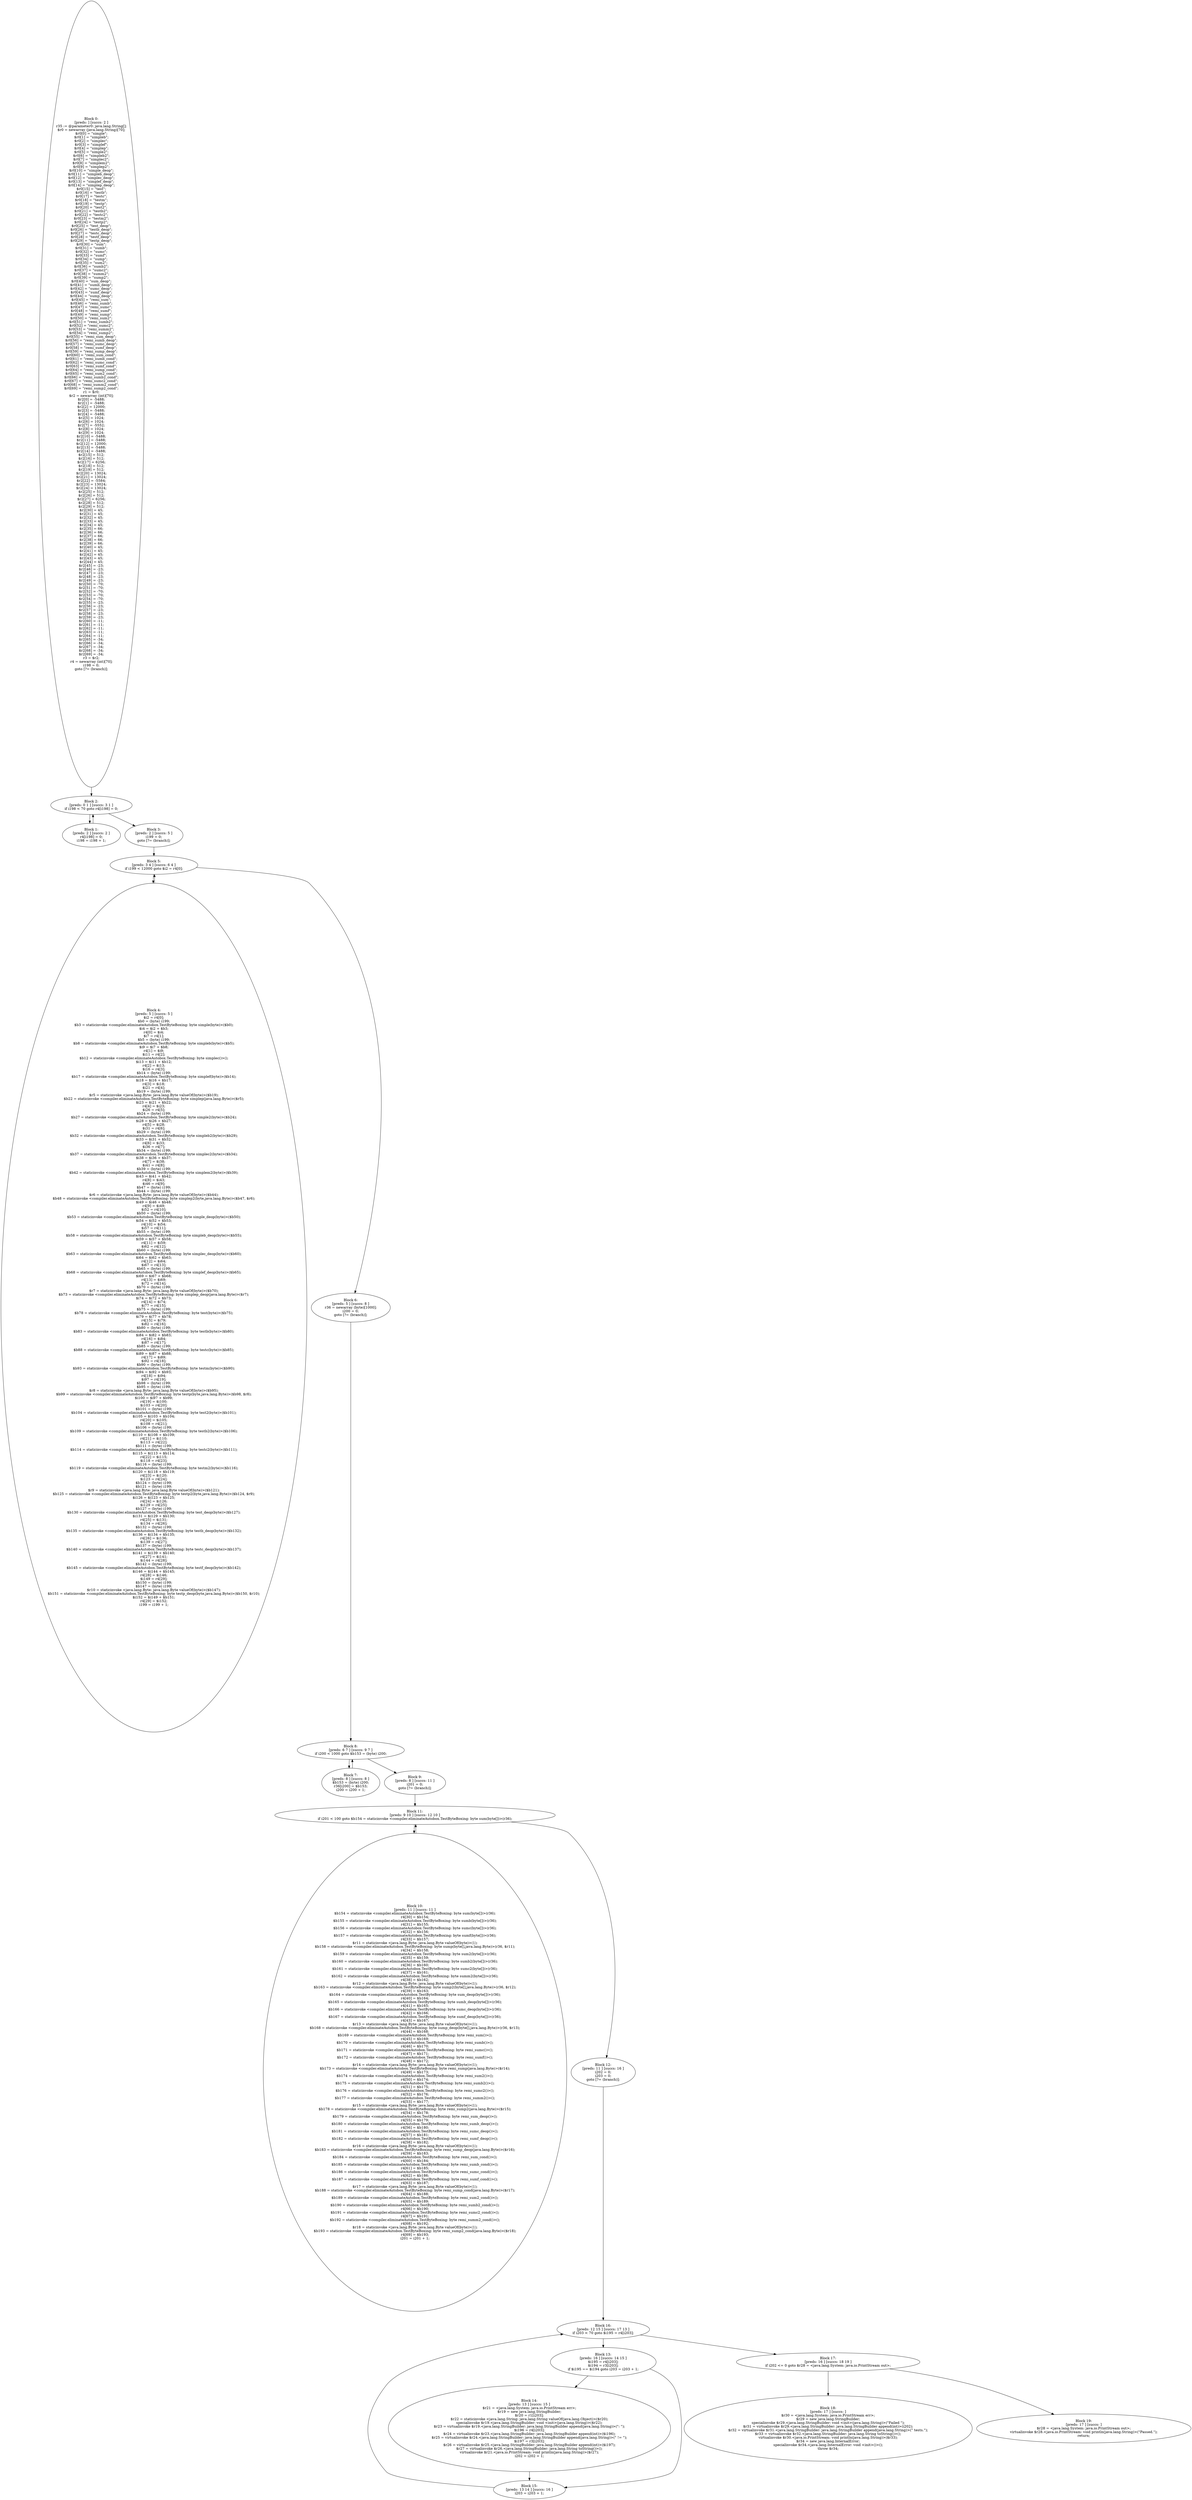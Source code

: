digraph "unitGraph" {
    "Block 0:
[preds: ] [succs: 2 ]
r35 := @parameter0: java.lang.String[];
$r0 = newarray (java.lang.String)[70];
$r0[0] = \"simple\";
$r0[1] = \"simpleb\";
$r0[2] = \"simplec\";
$r0[3] = \"simplef\";
$r0[4] = \"simplep\";
$r0[5] = \"simple2\";
$r0[6] = \"simpleb2\";
$r0[7] = \"simplec2\";
$r0[8] = \"simplem2\";
$r0[9] = \"simplep2\";
$r0[10] = \"simple_deop\";
$r0[11] = \"simpleb_deop\";
$r0[12] = \"simplec_deop\";
$r0[13] = \"simplef_deop\";
$r0[14] = \"simplep_deop\";
$r0[15] = \"test\";
$r0[16] = \"testb\";
$r0[17] = \"testc\";
$r0[18] = \"testm\";
$r0[19] = \"testp\";
$r0[20] = \"test2\";
$r0[21] = \"testb2\";
$r0[22] = \"testc2\";
$r0[23] = \"testm2\";
$r0[24] = \"testp2\";
$r0[25] = \"test_deop\";
$r0[26] = \"testb_deop\";
$r0[27] = \"testc_deop\";
$r0[28] = \"testf_deop\";
$r0[29] = \"testp_deop\";
$r0[30] = \"sum\";
$r0[31] = \"sumb\";
$r0[32] = \"sumc\";
$r0[33] = \"sumf\";
$r0[34] = \"sump\";
$r0[35] = \"sum2\";
$r0[36] = \"sumb2\";
$r0[37] = \"sumc2\";
$r0[38] = \"summ2\";
$r0[39] = \"sump2\";
$r0[40] = \"sum_deop\";
$r0[41] = \"sumb_deop\";
$r0[42] = \"sumc_deop\";
$r0[43] = \"sumf_deop\";
$r0[44] = \"sump_deop\";
$r0[45] = \"remi_sum\";
$r0[46] = \"remi_sumb\";
$r0[47] = \"remi_sumc\";
$r0[48] = \"remi_sumf\";
$r0[49] = \"remi_sump\";
$r0[50] = \"remi_sum2\";
$r0[51] = \"remi_sumb2\";
$r0[52] = \"remi_sumc2\";
$r0[53] = \"remi_summ2\";
$r0[54] = \"remi_sump2\";
$r0[55] = \"remi_sum_deop\";
$r0[56] = \"remi_sumb_deop\";
$r0[57] = \"remi_sumc_deop\";
$r0[58] = \"remi_sumf_deop\";
$r0[59] = \"remi_sump_deop\";
$r0[60] = \"remi_sum_cond\";
$r0[61] = \"remi_sumb_cond\";
$r0[62] = \"remi_sumc_cond\";
$r0[63] = \"remi_sumf_cond\";
$r0[64] = \"remi_sump_cond\";
$r0[65] = \"remi_sum2_cond\";
$r0[66] = \"remi_sumb2_cond\";
$r0[67] = \"remi_sumc2_cond\";
$r0[68] = \"remi_summ2_cond\";
$r0[69] = \"remi_sump2_cond\";
r1 = $r0;
$r2 = newarray (int)[70];
$r2[0] = -5488;
$r2[1] = -5488;
$r2[2] = 12000;
$r2[3] = -5488;
$r2[4] = -5488;
$r2[5] = 1024;
$r2[6] = 1024;
$r2[7] = -5552;
$r2[8] = 1024;
$r2[9] = 1024;
$r2[10] = -5488;
$r2[11] = -5488;
$r2[12] = 12000;
$r2[13] = -5488;
$r2[14] = -5488;
$r2[15] = 512;
$r2[16] = 512;
$r2[17] = 6256;
$r2[18] = 512;
$r2[19] = 512;
$r2[20] = 13024;
$r2[21] = 13024;
$r2[22] = -5584;
$r2[23] = 13024;
$r2[24] = 13024;
$r2[25] = 512;
$r2[26] = 512;
$r2[27] = 6256;
$r2[28] = 512;
$r2[29] = 512;
$r2[30] = 45;
$r2[31] = 45;
$r2[32] = 45;
$r2[33] = 45;
$r2[34] = 45;
$r2[35] = 66;
$r2[36] = 66;
$r2[37] = 66;
$r2[38] = 66;
$r2[39] = 66;
$r2[40] = 45;
$r2[41] = 45;
$r2[42] = 45;
$r2[43] = 45;
$r2[44] = 45;
$r2[45] = -23;
$r2[46] = -23;
$r2[47] = -23;
$r2[48] = -23;
$r2[49] = -23;
$r2[50] = -70;
$r2[51] = -70;
$r2[52] = -70;
$r2[53] = -70;
$r2[54] = -70;
$r2[55] = -23;
$r2[56] = -23;
$r2[57] = -23;
$r2[58] = -23;
$r2[59] = -23;
$r2[60] = -11;
$r2[61] = -11;
$r2[62] = -11;
$r2[63] = -11;
$r2[64] = -11;
$r2[65] = -34;
$r2[66] = -34;
$r2[67] = -34;
$r2[68] = -34;
$r2[69] = -34;
r3 = $r2;
r4 = newarray (int)[70];
i198 = 0;
goto [?= (branch)];
"
    "Block 1:
[preds: 2 ] [succs: 2 ]
r4[i198] = 0;
i198 = i198 + 1;
"
    "Block 2:
[preds: 0 1 ] [succs: 3 1 ]
if i198 < 70 goto r4[i198] = 0;
"
    "Block 3:
[preds: 2 ] [succs: 5 ]
i199 = 0;
goto [?= (branch)];
"
    "Block 4:
[preds: 5 ] [succs: 5 ]
$i2 = r4[0];
$b0 = (byte) i199;
$b3 = staticinvoke <compiler.eliminateAutobox.TestByteBoxing: byte simple(byte)>($b0);
$i4 = $i2 + $b3;
r4[0] = $i4;
$i7 = r4[1];
$b5 = (byte) i199;
$b8 = staticinvoke <compiler.eliminateAutobox.TestByteBoxing: byte simpleb(byte)>($b5);
$i9 = $i7 + $b8;
r4[1] = $i9;
$i11 = r4[2];
$b12 = staticinvoke <compiler.eliminateAutobox.TestByteBoxing: byte simplec()>();
$i13 = $i11 + $b12;
r4[2] = $i13;
$i16 = r4[3];
$b14 = (byte) i199;
$b17 = staticinvoke <compiler.eliminateAutobox.TestByteBoxing: byte simplef(byte)>($b14);
$i18 = $i16 + $b17;
r4[3] = $i18;
$i21 = r4[4];
$b19 = (byte) i199;
$r5 = staticinvoke <java.lang.Byte: java.lang.Byte valueOf(byte)>($b19);
$b22 = staticinvoke <compiler.eliminateAutobox.TestByteBoxing: byte simplep(java.lang.Byte)>($r5);
$i23 = $i21 + $b22;
r4[4] = $i23;
$i26 = r4[5];
$b24 = (byte) i199;
$b27 = staticinvoke <compiler.eliminateAutobox.TestByteBoxing: byte simple2(byte)>($b24);
$i28 = $i26 + $b27;
r4[5] = $i28;
$i31 = r4[6];
$b29 = (byte) i199;
$b32 = staticinvoke <compiler.eliminateAutobox.TestByteBoxing: byte simpleb2(byte)>($b29);
$i33 = $i31 + $b32;
r4[6] = $i33;
$i36 = r4[7];
$b34 = (byte) i199;
$b37 = staticinvoke <compiler.eliminateAutobox.TestByteBoxing: byte simplec2(byte)>($b34);
$i38 = $i36 + $b37;
r4[7] = $i38;
$i41 = r4[8];
$b39 = (byte) i199;
$b42 = staticinvoke <compiler.eliminateAutobox.TestByteBoxing: byte simplem2(byte)>($b39);
$i43 = $i41 + $b42;
r4[8] = $i43;
$i46 = r4[9];
$b47 = (byte) i199;
$b44 = (byte) i199;
$r6 = staticinvoke <java.lang.Byte: java.lang.Byte valueOf(byte)>($b44);
$b48 = staticinvoke <compiler.eliminateAutobox.TestByteBoxing: byte simplep2(byte,java.lang.Byte)>($b47, $r6);
$i49 = $i46 + $b48;
r4[9] = $i49;
$i52 = r4[10];
$b50 = (byte) i199;
$b53 = staticinvoke <compiler.eliminateAutobox.TestByteBoxing: byte simple_deop(byte)>($b50);
$i54 = $i52 + $b53;
r4[10] = $i54;
$i57 = r4[11];
$b55 = (byte) i199;
$b58 = staticinvoke <compiler.eliminateAutobox.TestByteBoxing: byte simpleb_deop(byte)>($b55);
$i59 = $i57 + $b58;
r4[11] = $i59;
$i62 = r4[12];
$b60 = (byte) i199;
$b63 = staticinvoke <compiler.eliminateAutobox.TestByteBoxing: byte simplec_deop(byte)>($b60);
$i64 = $i62 + $b63;
r4[12] = $i64;
$i67 = r4[13];
$b65 = (byte) i199;
$b68 = staticinvoke <compiler.eliminateAutobox.TestByteBoxing: byte simplef_deop(byte)>($b65);
$i69 = $i67 + $b68;
r4[13] = $i69;
$i72 = r4[14];
$b70 = (byte) i199;
$r7 = staticinvoke <java.lang.Byte: java.lang.Byte valueOf(byte)>($b70);
$b73 = staticinvoke <compiler.eliminateAutobox.TestByteBoxing: byte simplep_deop(java.lang.Byte)>($r7);
$i74 = $i72 + $b73;
r4[14] = $i74;
$i77 = r4[15];
$b75 = (byte) i199;
$b78 = staticinvoke <compiler.eliminateAutobox.TestByteBoxing: byte test(byte)>($b75);
$i79 = $i77 + $b78;
r4[15] = $i79;
$i82 = r4[16];
$b80 = (byte) i199;
$b83 = staticinvoke <compiler.eliminateAutobox.TestByteBoxing: byte testb(byte)>($b80);
$i84 = $i82 + $b83;
r4[16] = $i84;
$i87 = r4[17];
$b85 = (byte) i199;
$b88 = staticinvoke <compiler.eliminateAutobox.TestByteBoxing: byte testc(byte)>($b85);
$i89 = $i87 + $b88;
r4[17] = $i89;
$i92 = r4[18];
$b90 = (byte) i199;
$b93 = staticinvoke <compiler.eliminateAutobox.TestByteBoxing: byte testm(byte)>($b90);
$i94 = $i92 + $b93;
r4[18] = $i94;
$i97 = r4[19];
$b98 = (byte) i199;
$b95 = (byte) i199;
$r8 = staticinvoke <java.lang.Byte: java.lang.Byte valueOf(byte)>($b95);
$b99 = staticinvoke <compiler.eliminateAutobox.TestByteBoxing: byte testp(byte,java.lang.Byte)>($b98, $r8);
$i100 = $i97 + $b99;
r4[19] = $i100;
$i103 = r4[20];
$b101 = (byte) i199;
$b104 = staticinvoke <compiler.eliminateAutobox.TestByteBoxing: byte test2(byte)>($b101);
$i105 = $i103 + $b104;
r4[20] = $i105;
$i108 = r4[21];
$b106 = (byte) i199;
$b109 = staticinvoke <compiler.eliminateAutobox.TestByteBoxing: byte testb2(byte)>($b106);
$i110 = $i108 + $b109;
r4[21] = $i110;
$i113 = r4[22];
$b111 = (byte) i199;
$b114 = staticinvoke <compiler.eliminateAutobox.TestByteBoxing: byte testc2(byte)>($b111);
$i115 = $i113 + $b114;
r4[22] = $i115;
$i118 = r4[23];
$b116 = (byte) i199;
$b119 = staticinvoke <compiler.eliminateAutobox.TestByteBoxing: byte testm2(byte)>($b116);
$i120 = $i118 + $b119;
r4[23] = $i120;
$i123 = r4[24];
$b124 = (byte) i199;
$b121 = (byte) i199;
$r9 = staticinvoke <java.lang.Byte: java.lang.Byte valueOf(byte)>($b121);
$b125 = staticinvoke <compiler.eliminateAutobox.TestByteBoxing: byte testp2(byte,java.lang.Byte)>($b124, $r9);
$i126 = $i123 + $b125;
r4[24] = $i126;
$i129 = r4[25];
$b127 = (byte) i199;
$b130 = staticinvoke <compiler.eliminateAutobox.TestByteBoxing: byte test_deop(byte)>($b127);
$i131 = $i129 + $b130;
r4[25] = $i131;
$i134 = r4[26];
$b132 = (byte) i199;
$b135 = staticinvoke <compiler.eliminateAutobox.TestByteBoxing: byte testb_deop(byte)>($b132);
$i136 = $i134 + $b135;
r4[26] = $i136;
$i139 = r4[27];
$b137 = (byte) i199;
$b140 = staticinvoke <compiler.eliminateAutobox.TestByteBoxing: byte testc_deop(byte)>($b137);
$i141 = $i139 + $b140;
r4[27] = $i141;
$i144 = r4[28];
$b142 = (byte) i199;
$b145 = staticinvoke <compiler.eliminateAutobox.TestByteBoxing: byte testf_deop(byte)>($b142);
$i146 = $i144 + $b145;
r4[28] = $i146;
$i149 = r4[29];
$b150 = (byte) i199;
$b147 = (byte) i199;
$r10 = staticinvoke <java.lang.Byte: java.lang.Byte valueOf(byte)>($b147);
$b151 = staticinvoke <compiler.eliminateAutobox.TestByteBoxing: byte testp_deop(byte,java.lang.Byte)>($b150, $r10);
$i152 = $i149 + $b151;
r4[29] = $i152;
i199 = i199 + 1;
"
    "Block 5:
[preds: 3 4 ] [succs: 6 4 ]
if i199 < 12000 goto $i2 = r4[0];
"
    "Block 6:
[preds: 5 ] [succs: 8 ]
r36 = newarray (byte)[1000];
i200 = 0;
goto [?= (branch)];
"
    "Block 7:
[preds: 8 ] [succs: 8 ]
$b153 = (byte) i200;
r36[i200] = $b153;
i200 = i200 + 1;
"
    "Block 8:
[preds: 6 7 ] [succs: 9 7 ]
if i200 < 1000 goto $b153 = (byte) i200;
"
    "Block 9:
[preds: 8 ] [succs: 11 ]
i201 = 0;
goto [?= (branch)];
"
    "Block 10:
[preds: 11 ] [succs: 11 ]
$b154 = staticinvoke <compiler.eliminateAutobox.TestByteBoxing: byte sum(byte[])>(r36);
r4[30] = $b154;
$b155 = staticinvoke <compiler.eliminateAutobox.TestByteBoxing: byte sumb(byte[])>(r36);
r4[31] = $b155;
$b156 = staticinvoke <compiler.eliminateAutobox.TestByteBoxing: byte sumc(byte[])>(r36);
r4[32] = $b156;
$b157 = staticinvoke <compiler.eliminateAutobox.TestByteBoxing: byte sumf(byte[])>(r36);
r4[33] = $b157;
$r11 = staticinvoke <java.lang.Byte: java.lang.Byte valueOf(byte)>(1);
$b158 = staticinvoke <compiler.eliminateAutobox.TestByteBoxing: byte sump(byte[],java.lang.Byte)>(r36, $r11);
r4[34] = $b158;
$b159 = staticinvoke <compiler.eliminateAutobox.TestByteBoxing: byte sum2(byte[])>(r36);
r4[35] = $b159;
$b160 = staticinvoke <compiler.eliminateAutobox.TestByteBoxing: byte sumb2(byte[])>(r36);
r4[36] = $b160;
$b161 = staticinvoke <compiler.eliminateAutobox.TestByteBoxing: byte sumc2(byte[])>(r36);
r4[37] = $b161;
$b162 = staticinvoke <compiler.eliminateAutobox.TestByteBoxing: byte summ2(byte[])>(r36);
r4[38] = $b162;
$r12 = staticinvoke <java.lang.Byte: java.lang.Byte valueOf(byte)>(1);
$b163 = staticinvoke <compiler.eliminateAutobox.TestByteBoxing: byte sump2(byte[],java.lang.Byte)>(r36, $r12);
r4[39] = $b163;
$b164 = staticinvoke <compiler.eliminateAutobox.TestByteBoxing: byte sum_deop(byte[])>(r36);
r4[40] = $b164;
$b165 = staticinvoke <compiler.eliminateAutobox.TestByteBoxing: byte sumb_deop(byte[])>(r36);
r4[41] = $b165;
$b166 = staticinvoke <compiler.eliminateAutobox.TestByteBoxing: byte sumc_deop(byte[])>(r36);
r4[42] = $b166;
$b167 = staticinvoke <compiler.eliminateAutobox.TestByteBoxing: byte sumf_deop(byte[])>(r36);
r4[43] = $b167;
$r13 = staticinvoke <java.lang.Byte: java.lang.Byte valueOf(byte)>(1);
$b168 = staticinvoke <compiler.eliminateAutobox.TestByteBoxing: byte sump_deop(byte[],java.lang.Byte)>(r36, $r13);
r4[44] = $b168;
$b169 = staticinvoke <compiler.eliminateAutobox.TestByteBoxing: byte remi_sum()>();
r4[45] = $b169;
$b170 = staticinvoke <compiler.eliminateAutobox.TestByteBoxing: byte remi_sumb()>();
r4[46] = $b170;
$b171 = staticinvoke <compiler.eliminateAutobox.TestByteBoxing: byte remi_sumc()>();
r4[47] = $b171;
$b172 = staticinvoke <compiler.eliminateAutobox.TestByteBoxing: byte remi_sumf()>();
r4[48] = $b172;
$r14 = staticinvoke <java.lang.Byte: java.lang.Byte valueOf(byte)>(1);
$b173 = staticinvoke <compiler.eliminateAutobox.TestByteBoxing: byte remi_sump(java.lang.Byte)>($r14);
r4[49] = $b173;
$b174 = staticinvoke <compiler.eliminateAutobox.TestByteBoxing: byte remi_sum2()>();
r4[50] = $b174;
$b175 = staticinvoke <compiler.eliminateAutobox.TestByteBoxing: byte remi_sumb2()>();
r4[51] = $b175;
$b176 = staticinvoke <compiler.eliminateAutobox.TestByteBoxing: byte remi_sumc2()>();
r4[52] = $b176;
$b177 = staticinvoke <compiler.eliminateAutobox.TestByteBoxing: byte remi_summ2()>();
r4[53] = $b177;
$r15 = staticinvoke <java.lang.Byte: java.lang.Byte valueOf(byte)>(1);
$b178 = staticinvoke <compiler.eliminateAutobox.TestByteBoxing: byte remi_sump2(java.lang.Byte)>($r15);
r4[54] = $b178;
$b179 = staticinvoke <compiler.eliminateAutobox.TestByteBoxing: byte remi_sum_deop()>();
r4[55] = $b179;
$b180 = staticinvoke <compiler.eliminateAutobox.TestByteBoxing: byte remi_sumb_deop()>();
r4[56] = $b180;
$b181 = staticinvoke <compiler.eliminateAutobox.TestByteBoxing: byte remi_sumc_deop()>();
r4[57] = $b181;
$b182 = staticinvoke <compiler.eliminateAutobox.TestByteBoxing: byte remi_sumf_deop()>();
r4[58] = $b182;
$r16 = staticinvoke <java.lang.Byte: java.lang.Byte valueOf(byte)>(1);
$b183 = staticinvoke <compiler.eliminateAutobox.TestByteBoxing: byte remi_sump_deop(java.lang.Byte)>($r16);
r4[59] = $b183;
$b184 = staticinvoke <compiler.eliminateAutobox.TestByteBoxing: byte remi_sum_cond()>();
r4[60] = $b184;
$b185 = staticinvoke <compiler.eliminateAutobox.TestByteBoxing: byte remi_sumb_cond()>();
r4[61] = $b185;
$b186 = staticinvoke <compiler.eliminateAutobox.TestByteBoxing: byte remi_sumc_cond()>();
r4[62] = $b186;
$b187 = staticinvoke <compiler.eliminateAutobox.TestByteBoxing: byte remi_sumf_cond()>();
r4[63] = $b187;
$r17 = staticinvoke <java.lang.Byte: java.lang.Byte valueOf(byte)>(1);
$b188 = staticinvoke <compiler.eliminateAutobox.TestByteBoxing: byte remi_sump_cond(java.lang.Byte)>($r17);
r4[64] = $b188;
$b189 = staticinvoke <compiler.eliminateAutobox.TestByteBoxing: byte remi_sum2_cond()>();
r4[65] = $b189;
$b190 = staticinvoke <compiler.eliminateAutobox.TestByteBoxing: byte remi_sumb2_cond()>();
r4[66] = $b190;
$b191 = staticinvoke <compiler.eliminateAutobox.TestByteBoxing: byte remi_sumc2_cond()>();
r4[67] = $b191;
$b192 = staticinvoke <compiler.eliminateAutobox.TestByteBoxing: byte remi_summ2_cond()>();
r4[68] = $b192;
$r18 = staticinvoke <java.lang.Byte: java.lang.Byte valueOf(byte)>(1);
$b193 = staticinvoke <compiler.eliminateAutobox.TestByteBoxing: byte remi_sump2_cond(java.lang.Byte)>($r18);
r4[69] = $b193;
i201 = i201 + 1;
"
    "Block 11:
[preds: 9 10 ] [succs: 12 10 ]
if i201 < 100 goto $b154 = staticinvoke <compiler.eliminateAutobox.TestByteBoxing: byte sum(byte[])>(r36);
"
    "Block 12:
[preds: 11 ] [succs: 16 ]
i202 = 0;
i203 = 0;
goto [?= (branch)];
"
    "Block 13:
[preds: 16 ] [succs: 14 15 ]
$i195 = r4[i203];
$i194 = r3[i203];
if $i195 == $i194 goto i203 = i203 + 1;
"
    "Block 14:
[preds: 13 ] [succs: 15 ]
$r21 = <java.lang.System: java.io.PrintStream err>;
$r19 = new java.lang.StringBuilder;
$r20 = r1[i203];
$r22 = staticinvoke <java.lang.String: java.lang.String valueOf(java.lang.Object)>($r20);
specialinvoke $r19.<java.lang.StringBuilder: void <init>(java.lang.String)>($r22);
$r23 = virtualinvoke $r19.<java.lang.StringBuilder: java.lang.StringBuilder append(java.lang.String)>(\": \");
$i196 = r4[i203];
$r24 = virtualinvoke $r23.<java.lang.StringBuilder: java.lang.StringBuilder append(int)>($i196);
$r25 = virtualinvoke $r24.<java.lang.StringBuilder: java.lang.StringBuilder append(java.lang.String)>(\" != \");
$i197 = r3[i203];
$r26 = virtualinvoke $r25.<java.lang.StringBuilder: java.lang.StringBuilder append(int)>($i197);
$r27 = virtualinvoke $r26.<java.lang.StringBuilder: java.lang.String toString()>();
virtualinvoke $r21.<java.io.PrintStream: void println(java.lang.String)>($r27);
i202 = i202 + 1;
"
    "Block 15:
[preds: 13 14 ] [succs: 16 ]
i203 = i203 + 1;
"
    "Block 16:
[preds: 12 15 ] [succs: 17 13 ]
if i203 < 70 goto $i195 = r4[i203];
"
    "Block 17:
[preds: 16 ] [succs: 18 19 ]
if i202 <= 0 goto $r28 = <java.lang.System: java.io.PrintStream out>;
"
    "Block 18:
[preds: 17 ] [succs: ]
$r30 = <java.lang.System: java.io.PrintStream err>;
$r29 = new java.lang.StringBuilder;
specialinvoke $r29.<java.lang.StringBuilder: void <init>(java.lang.String)>(\"Failed \");
$r31 = virtualinvoke $r29.<java.lang.StringBuilder: java.lang.StringBuilder append(int)>(i202);
$r32 = virtualinvoke $r31.<java.lang.StringBuilder: java.lang.StringBuilder append(java.lang.String)>(\" tests.\");
$r33 = virtualinvoke $r32.<java.lang.StringBuilder: java.lang.String toString()>();
virtualinvoke $r30.<java.io.PrintStream: void println(java.lang.String)>($r33);
$r34 = new java.lang.InternalError;
specialinvoke $r34.<java.lang.InternalError: void <init>()>();
throw $r34;
"
    "Block 19:
[preds: 17 ] [succs: ]
$r28 = <java.lang.System: java.io.PrintStream out>;
virtualinvoke $r28.<java.io.PrintStream: void println(java.lang.String)>(\"Passed.\");
return;
"
    "Block 0:
[preds: ] [succs: 2 ]
r35 := @parameter0: java.lang.String[];
$r0 = newarray (java.lang.String)[70];
$r0[0] = \"simple\";
$r0[1] = \"simpleb\";
$r0[2] = \"simplec\";
$r0[3] = \"simplef\";
$r0[4] = \"simplep\";
$r0[5] = \"simple2\";
$r0[6] = \"simpleb2\";
$r0[7] = \"simplec2\";
$r0[8] = \"simplem2\";
$r0[9] = \"simplep2\";
$r0[10] = \"simple_deop\";
$r0[11] = \"simpleb_deop\";
$r0[12] = \"simplec_deop\";
$r0[13] = \"simplef_deop\";
$r0[14] = \"simplep_deop\";
$r0[15] = \"test\";
$r0[16] = \"testb\";
$r0[17] = \"testc\";
$r0[18] = \"testm\";
$r0[19] = \"testp\";
$r0[20] = \"test2\";
$r0[21] = \"testb2\";
$r0[22] = \"testc2\";
$r0[23] = \"testm2\";
$r0[24] = \"testp2\";
$r0[25] = \"test_deop\";
$r0[26] = \"testb_deop\";
$r0[27] = \"testc_deop\";
$r0[28] = \"testf_deop\";
$r0[29] = \"testp_deop\";
$r0[30] = \"sum\";
$r0[31] = \"sumb\";
$r0[32] = \"sumc\";
$r0[33] = \"sumf\";
$r0[34] = \"sump\";
$r0[35] = \"sum2\";
$r0[36] = \"sumb2\";
$r0[37] = \"sumc2\";
$r0[38] = \"summ2\";
$r0[39] = \"sump2\";
$r0[40] = \"sum_deop\";
$r0[41] = \"sumb_deop\";
$r0[42] = \"sumc_deop\";
$r0[43] = \"sumf_deop\";
$r0[44] = \"sump_deop\";
$r0[45] = \"remi_sum\";
$r0[46] = \"remi_sumb\";
$r0[47] = \"remi_sumc\";
$r0[48] = \"remi_sumf\";
$r0[49] = \"remi_sump\";
$r0[50] = \"remi_sum2\";
$r0[51] = \"remi_sumb2\";
$r0[52] = \"remi_sumc2\";
$r0[53] = \"remi_summ2\";
$r0[54] = \"remi_sump2\";
$r0[55] = \"remi_sum_deop\";
$r0[56] = \"remi_sumb_deop\";
$r0[57] = \"remi_sumc_deop\";
$r0[58] = \"remi_sumf_deop\";
$r0[59] = \"remi_sump_deop\";
$r0[60] = \"remi_sum_cond\";
$r0[61] = \"remi_sumb_cond\";
$r0[62] = \"remi_sumc_cond\";
$r0[63] = \"remi_sumf_cond\";
$r0[64] = \"remi_sump_cond\";
$r0[65] = \"remi_sum2_cond\";
$r0[66] = \"remi_sumb2_cond\";
$r0[67] = \"remi_sumc2_cond\";
$r0[68] = \"remi_summ2_cond\";
$r0[69] = \"remi_sump2_cond\";
r1 = $r0;
$r2 = newarray (int)[70];
$r2[0] = -5488;
$r2[1] = -5488;
$r2[2] = 12000;
$r2[3] = -5488;
$r2[4] = -5488;
$r2[5] = 1024;
$r2[6] = 1024;
$r2[7] = -5552;
$r2[8] = 1024;
$r2[9] = 1024;
$r2[10] = -5488;
$r2[11] = -5488;
$r2[12] = 12000;
$r2[13] = -5488;
$r2[14] = -5488;
$r2[15] = 512;
$r2[16] = 512;
$r2[17] = 6256;
$r2[18] = 512;
$r2[19] = 512;
$r2[20] = 13024;
$r2[21] = 13024;
$r2[22] = -5584;
$r2[23] = 13024;
$r2[24] = 13024;
$r2[25] = 512;
$r2[26] = 512;
$r2[27] = 6256;
$r2[28] = 512;
$r2[29] = 512;
$r2[30] = 45;
$r2[31] = 45;
$r2[32] = 45;
$r2[33] = 45;
$r2[34] = 45;
$r2[35] = 66;
$r2[36] = 66;
$r2[37] = 66;
$r2[38] = 66;
$r2[39] = 66;
$r2[40] = 45;
$r2[41] = 45;
$r2[42] = 45;
$r2[43] = 45;
$r2[44] = 45;
$r2[45] = -23;
$r2[46] = -23;
$r2[47] = -23;
$r2[48] = -23;
$r2[49] = -23;
$r2[50] = -70;
$r2[51] = -70;
$r2[52] = -70;
$r2[53] = -70;
$r2[54] = -70;
$r2[55] = -23;
$r2[56] = -23;
$r2[57] = -23;
$r2[58] = -23;
$r2[59] = -23;
$r2[60] = -11;
$r2[61] = -11;
$r2[62] = -11;
$r2[63] = -11;
$r2[64] = -11;
$r2[65] = -34;
$r2[66] = -34;
$r2[67] = -34;
$r2[68] = -34;
$r2[69] = -34;
r3 = $r2;
r4 = newarray (int)[70];
i198 = 0;
goto [?= (branch)];
"->"Block 2:
[preds: 0 1 ] [succs: 3 1 ]
if i198 < 70 goto r4[i198] = 0;
";
    "Block 1:
[preds: 2 ] [succs: 2 ]
r4[i198] = 0;
i198 = i198 + 1;
"->"Block 2:
[preds: 0 1 ] [succs: 3 1 ]
if i198 < 70 goto r4[i198] = 0;
";
    "Block 2:
[preds: 0 1 ] [succs: 3 1 ]
if i198 < 70 goto r4[i198] = 0;
"->"Block 3:
[preds: 2 ] [succs: 5 ]
i199 = 0;
goto [?= (branch)];
";
    "Block 2:
[preds: 0 1 ] [succs: 3 1 ]
if i198 < 70 goto r4[i198] = 0;
"->"Block 1:
[preds: 2 ] [succs: 2 ]
r4[i198] = 0;
i198 = i198 + 1;
";
    "Block 3:
[preds: 2 ] [succs: 5 ]
i199 = 0;
goto [?= (branch)];
"->"Block 5:
[preds: 3 4 ] [succs: 6 4 ]
if i199 < 12000 goto $i2 = r4[0];
";
    "Block 4:
[preds: 5 ] [succs: 5 ]
$i2 = r4[0];
$b0 = (byte) i199;
$b3 = staticinvoke <compiler.eliminateAutobox.TestByteBoxing: byte simple(byte)>($b0);
$i4 = $i2 + $b3;
r4[0] = $i4;
$i7 = r4[1];
$b5 = (byte) i199;
$b8 = staticinvoke <compiler.eliminateAutobox.TestByteBoxing: byte simpleb(byte)>($b5);
$i9 = $i7 + $b8;
r4[1] = $i9;
$i11 = r4[2];
$b12 = staticinvoke <compiler.eliminateAutobox.TestByteBoxing: byte simplec()>();
$i13 = $i11 + $b12;
r4[2] = $i13;
$i16 = r4[3];
$b14 = (byte) i199;
$b17 = staticinvoke <compiler.eliminateAutobox.TestByteBoxing: byte simplef(byte)>($b14);
$i18 = $i16 + $b17;
r4[3] = $i18;
$i21 = r4[4];
$b19 = (byte) i199;
$r5 = staticinvoke <java.lang.Byte: java.lang.Byte valueOf(byte)>($b19);
$b22 = staticinvoke <compiler.eliminateAutobox.TestByteBoxing: byte simplep(java.lang.Byte)>($r5);
$i23 = $i21 + $b22;
r4[4] = $i23;
$i26 = r4[5];
$b24 = (byte) i199;
$b27 = staticinvoke <compiler.eliminateAutobox.TestByteBoxing: byte simple2(byte)>($b24);
$i28 = $i26 + $b27;
r4[5] = $i28;
$i31 = r4[6];
$b29 = (byte) i199;
$b32 = staticinvoke <compiler.eliminateAutobox.TestByteBoxing: byte simpleb2(byte)>($b29);
$i33 = $i31 + $b32;
r4[6] = $i33;
$i36 = r4[7];
$b34 = (byte) i199;
$b37 = staticinvoke <compiler.eliminateAutobox.TestByteBoxing: byte simplec2(byte)>($b34);
$i38 = $i36 + $b37;
r4[7] = $i38;
$i41 = r4[8];
$b39 = (byte) i199;
$b42 = staticinvoke <compiler.eliminateAutobox.TestByteBoxing: byte simplem2(byte)>($b39);
$i43 = $i41 + $b42;
r4[8] = $i43;
$i46 = r4[9];
$b47 = (byte) i199;
$b44 = (byte) i199;
$r6 = staticinvoke <java.lang.Byte: java.lang.Byte valueOf(byte)>($b44);
$b48 = staticinvoke <compiler.eliminateAutobox.TestByteBoxing: byte simplep2(byte,java.lang.Byte)>($b47, $r6);
$i49 = $i46 + $b48;
r4[9] = $i49;
$i52 = r4[10];
$b50 = (byte) i199;
$b53 = staticinvoke <compiler.eliminateAutobox.TestByteBoxing: byte simple_deop(byte)>($b50);
$i54 = $i52 + $b53;
r4[10] = $i54;
$i57 = r4[11];
$b55 = (byte) i199;
$b58 = staticinvoke <compiler.eliminateAutobox.TestByteBoxing: byte simpleb_deop(byte)>($b55);
$i59 = $i57 + $b58;
r4[11] = $i59;
$i62 = r4[12];
$b60 = (byte) i199;
$b63 = staticinvoke <compiler.eliminateAutobox.TestByteBoxing: byte simplec_deop(byte)>($b60);
$i64 = $i62 + $b63;
r4[12] = $i64;
$i67 = r4[13];
$b65 = (byte) i199;
$b68 = staticinvoke <compiler.eliminateAutobox.TestByteBoxing: byte simplef_deop(byte)>($b65);
$i69 = $i67 + $b68;
r4[13] = $i69;
$i72 = r4[14];
$b70 = (byte) i199;
$r7 = staticinvoke <java.lang.Byte: java.lang.Byte valueOf(byte)>($b70);
$b73 = staticinvoke <compiler.eliminateAutobox.TestByteBoxing: byte simplep_deop(java.lang.Byte)>($r7);
$i74 = $i72 + $b73;
r4[14] = $i74;
$i77 = r4[15];
$b75 = (byte) i199;
$b78 = staticinvoke <compiler.eliminateAutobox.TestByteBoxing: byte test(byte)>($b75);
$i79 = $i77 + $b78;
r4[15] = $i79;
$i82 = r4[16];
$b80 = (byte) i199;
$b83 = staticinvoke <compiler.eliminateAutobox.TestByteBoxing: byte testb(byte)>($b80);
$i84 = $i82 + $b83;
r4[16] = $i84;
$i87 = r4[17];
$b85 = (byte) i199;
$b88 = staticinvoke <compiler.eliminateAutobox.TestByteBoxing: byte testc(byte)>($b85);
$i89 = $i87 + $b88;
r4[17] = $i89;
$i92 = r4[18];
$b90 = (byte) i199;
$b93 = staticinvoke <compiler.eliminateAutobox.TestByteBoxing: byte testm(byte)>($b90);
$i94 = $i92 + $b93;
r4[18] = $i94;
$i97 = r4[19];
$b98 = (byte) i199;
$b95 = (byte) i199;
$r8 = staticinvoke <java.lang.Byte: java.lang.Byte valueOf(byte)>($b95);
$b99 = staticinvoke <compiler.eliminateAutobox.TestByteBoxing: byte testp(byte,java.lang.Byte)>($b98, $r8);
$i100 = $i97 + $b99;
r4[19] = $i100;
$i103 = r4[20];
$b101 = (byte) i199;
$b104 = staticinvoke <compiler.eliminateAutobox.TestByteBoxing: byte test2(byte)>($b101);
$i105 = $i103 + $b104;
r4[20] = $i105;
$i108 = r4[21];
$b106 = (byte) i199;
$b109 = staticinvoke <compiler.eliminateAutobox.TestByteBoxing: byte testb2(byte)>($b106);
$i110 = $i108 + $b109;
r4[21] = $i110;
$i113 = r4[22];
$b111 = (byte) i199;
$b114 = staticinvoke <compiler.eliminateAutobox.TestByteBoxing: byte testc2(byte)>($b111);
$i115 = $i113 + $b114;
r4[22] = $i115;
$i118 = r4[23];
$b116 = (byte) i199;
$b119 = staticinvoke <compiler.eliminateAutobox.TestByteBoxing: byte testm2(byte)>($b116);
$i120 = $i118 + $b119;
r4[23] = $i120;
$i123 = r4[24];
$b124 = (byte) i199;
$b121 = (byte) i199;
$r9 = staticinvoke <java.lang.Byte: java.lang.Byte valueOf(byte)>($b121);
$b125 = staticinvoke <compiler.eliminateAutobox.TestByteBoxing: byte testp2(byte,java.lang.Byte)>($b124, $r9);
$i126 = $i123 + $b125;
r4[24] = $i126;
$i129 = r4[25];
$b127 = (byte) i199;
$b130 = staticinvoke <compiler.eliminateAutobox.TestByteBoxing: byte test_deop(byte)>($b127);
$i131 = $i129 + $b130;
r4[25] = $i131;
$i134 = r4[26];
$b132 = (byte) i199;
$b135 = staticinvoke <compiler.eliminateAutobox.TestByteBoxing: byte testb_deop(byte)>($b132);
$i136 = $i134 + $b135;
r4[26] = $i136;
$i139 = r4[27];
$b137 = (byte) i199;
$b140 = staticinvoke <compiler.eliminateAutobox.TestByteBoxing: byte testc_deop(byte)>($b137);
$i141 = $i139 + $b140;
r4[27] = $i141;
$i144 = r4[28];
$b142 = (byte) i199;
$b145 = staticinvoke <compiler.eliminateAutobox.TestByteBoxing: byte testf_deop(byte)>($b142);
$i146 = $i144 + $b145;
r4[28] = $i146;
$i149 = r4[29];
$b150 = (byte) i199;
$b147 = (byte) i199;
$r10 = staticinvoke <java.lang.Byte: java.lang.Byte valueOf(byte)>($b147);
$b151 = staticinvoke <compiler.eliminateAutobox.TestByteBoxing: byte testp_deop(byte,java.lang.Byte)>($b150, $r10);
$i152 = $i149 + $b151;
r4[29] = $i152;
i199 = i199 + 1;
"->"Block 5:
[preds: 3 4 ] [succs: 6 4 ]
if i199 < 12000 goto $i2 = r4[0];
";
    "Block 5:
[preds: 3 4 ] [succs: 6 4 ]
if i199 < 12000 goto $i2 = r4[0];
"->"Block 6:
[preds: 5 ] [succs: 8 ]
r36 = newarray (byte)[1000];
i200 = 0;
goto [?= (branch)];
";
    "Block 5:
[preds: 3 4 ] [succs: 6 4 ]
if i199 < 12000 goto $i2 = r4[0];
"->"Block 4:
[preds: 5 ] [succs: 5 ]
$i2 = r4[0];
$b0 = (byte) i199;
$b3 = staticinvoke <compiler.eliminateAutobox.TestByteBoxing: byte simple(byte)>($b0);
$i4 = $i2 + $b3;
r4[0] = $i4;
$i7 = r4[1];
$b5 = (byte) i199;
$b8 = staticinvoke <compiler.eliminateAutobox.TestByteBoxing: byte simpleb(byte)>($b5);
$i9 = $i7 + $b8;
r4[1] = $i9;
$i11 = r4[2];
$b12 = staticinvoke <compiler.eliminateAutobox.TestByteBoxing: byte simplec()>();
$i13 = $i11 + $b12;
r4[2] = $i13;
$i16 = r4[3];
$b14 = (byte) i199;
$b17 = staticinvoke <compiler.eliminateAutobox.TestByteBoxing: byte simplef(byte)>($b14);
$i18 = $i16 + $b17;
r4[3] = $i18;
$i21 = r4[4];
$b19 = (byte) i199;
$r5 = staticinvoke <java.lang.Byte: java.lang.Byte valueOf(byte)>($b19);
$b22 = staticinvoke <compiler.eliminateAutobox.TestByteBoxing: byte simplep(java.lang.Byte)>($r5);
$i23 = $i21 + $b22;
r4[4] = $i23;
$i26 = r4[5];
$b24 = (byte) i199;
$b27 = staticinvoke <compiler.eliminateAutobox.TestByteBoxing: byte simple2(byte)>($b24);
$i28 = $i26 + $b27;
r4[5] = $i28;
$i31 = r4[6];
$b29 = (byte) i199;
$b32 = staticinvoke <compiler.eliminateAutobox.TestByteBoxing: byte simpleb2(byte)>($b29);
$i33 = $i31 + $b32;
r4[6] = $i33;
$i36 = r4[7];
$b34 = (byte) i199;
$b37 = staticinvoke <compiler.eliminateAutobox.TestByteBoxing: byte simplec2(byte)>($b34);
$i38 = $i36 + $b37;
r4[7] = $i38;
$i41 = r4[8];
$b39 = (byte) i199;
$b42 = staticinvoke <compiler.eliminateAutobox.TestByteBoxing: byte simplem2(byte)>($b39);
$i43 = $i41 + $b42;
r4[8] = $i43;
$i46 = r4[9];
$b47 = (byte) i199;
$b44 = (byte) i199;
$r6 = staticinvoke <java.lang.Byte: java.lang.Byte valueOf(byte)>($b44);
$b48 = staticinvoke <compiler.eliminateAutobox.TestByteBoxing: byte simplep2(byte,java.lang.Byte)>($b47, $r6);
$i49 = $i46 + $b48;
r4[9] = $i49;
$i52 = r4[10];
$b50 = (byte) i199;
$b53 = staticinvoke <compiler.eliminateAutobox.TestByteBoxing: byte simple_deop(byte)>($b50);
$i54 = $i52 + $b53;
r4[10] = $i54;
$i57 = r4[11];
$b55 = (byte) i199;
$b58 = staticinvoke <compiler.eliminateAutobox.TestByteBoxing: byte simpleb_deop(byte)>($b55);
$i59 = $i57 + $b58;
r4[11] = $i59;
$i62 = r4[12];
$b60 = (byte) i199;
$b63 = staticinvoke <compiler.eliminateAutobox.TestByteBoxing: byte simplec_deop(byte)>($b60);
$i64 = $i62 + $b63;
r4[12] = $i64;
$i67 = r4[13];
$b65 = (byte) i199;
$b68 = staticinvoke <compiler.eliminateAutobox.TestByteBoxing: byte simplef_deop(byte)>($b65);
$i69 = $i67 + $b68;
r4[13] = $i69;
$i72 = r4[14];
$b70 = (byte) i199;
$r7 = staticinvoke <java.lang.Byte: java.lang.Byte valueOf(byte)>($b70);
$b73 = staticinvoke <compiler.eliminateAutobox.TestByteBoxing: byte simplep_deop(java.lang.Byte)>($r7);
$i74 = $i72 + $b73;
r4[14] = $i74;
$i77 = r4[15];
$b75 = (byte) i199;
$b78 = staticinvoke <compiler.eliminateAutobox.TestByteBoxing: byte test(byte)>($b75);
$i79 = $i77 + $b78;
r4[15] = $i79;
$i82 = r4[16];
$b80 = (byte) i199;
$b83 = staticinvoke <compiler.eliminateAutobox.TestByteBoxing: byte testb(byte)>($b80);
$i84 = $i82 + $b83;
r4[16] = $i84;
$i87 = r4[17];
$b85 = (byte) i199;
$b88 = staticinvoke <compiler.eliminateAutobox.TestByteBoxing: byte testc(byte)>($b85);
$i89 = $i87 + $b88;
r4[17] = $i89;
$i92 = r4[18];
$b90 = (byte) i199;
$b93 = staticinvoke <compiler.eliminateAutobox.TestByteBoxing: byte testm(byte)>($b90);
$i94 = $i92 + $b93;
r4[18] = $i94;
$i97 = r4[19];
$b98 = (byte) i199;
$b95 = (byte) i199;
$r8 = staticinvoke <java.lang.Byte: java.lang.Byte valueOf(byte)>($b95);
$b99 = staticinvoke <compiler.eliminateAutobox.TestByteBoxing: byte testp(byte,java.lang.Byte)>($b98, $r8);
$i100 = $i97 + $b99;
r4[19] = $i100;
$i103 = r4[20];
$b101 = (byte) i199;
$b104 = staticinvoke <compiler.eliminateAutobox.TestByteBoxing: byte test2(byte)>($b101);
$i105 = $i103 + $b104;
r4[20] = $i105;
$i108 = r4[21];
$b106 = (byte) i199;
$b109 = staticinvoke <compiler.eliminateAutobox.TestByteBoxing: byte testb2(byte)>($b106);
$i110 = $i108 + $b109;
r4[21] = $i110;
$i113 = r4[22];
$b111 = (byte) i199;
$b114 = staticinvoke <compiler.eliminateAutobox.TestByteBoxing: byte testc2(byte)>($b111);
$i115 = $i113 + $b114;
r4[22] = $i115;
$i118 = r4[23];
$b116 = (byte) i199;
$b119 = staticinvoke <compiler.eliminateAutobox.TestByteBoxing: byte testm2(byte)>($b116);
$i120 = $i118 + $b119;
r4[23] = $i120;
$i123 = r4[24];
$b124 = (byte) i199;
$b121 = (byte) i199;
$r9 = staticinvoke <java.lang.Byte: java.lang.Byte valueOf(byte)>($b121);
$b125 = staticinvoke <compiler.eliminateAutobox.TestByteBoxing: byte testp2(byte,java.lang.Byte)>($b124, $r9);
$i126 = $i123 + $b125;
r4[24] = $i126;
$i129 = r4[25];
$b127 = (byte) i199;
$b130 = staticinvoke <compiler.eliminateAutobox.TestByteBoxing: byte test_deop(byte)>($b127);
$i131 = $i129 + $b130;
r4[25] = $i131;
$i134 = r4[26];
$b132 = (byte) i199;
$b135 = staticinvoke <compiler.eliminateAutobox.TestByteBoxing: byte testb_deop(byte)>($b132);
$i136 = $i134 + $b135;
r4[26] = $i136;
$i139 = r4[27];
$b137 = (byte) i199;
$b140 = staticinvoke <compiler.eliminateAutobox.TestByteBoxing: byte testc_deop(byte)>($b137);
$i141 = $i139 + $b140;
r4[27] = $i141;
$i144 = r4[28];
$b142 = (byte) i199;
$b145 = staticinvoke <compiler.eliminateAutobox.TestByteBoxing: byte testf_deop(byte)>($b142);
$i146 = $i144 + $b145;
r4[28] = $i146;
$i149 = r4[29];
$b150 = (byte) i199;
$b147 = (byte) i199;
$r10 = staticinvoke <java.lang.Byte: java.lang.Byte valueOf(byte)>($b147);
$b151 = staticinvoke <compiler.eliminateAutobox.TestByteBoxing: byte testp_deop(byte,java.lang.Byte)>($b150, $r10);
$i152 = $i149 + $b151;
r4[29] = $i152;
i199 = i199 + 1;
";
    "Block 6:
[preds: 5 ] [succs: 8 ]
r36 = newarray (byte)[1000];
i200 = 0;
goto [?= (branch)];
"->"Block 8:
[preds: 6 7 ] [succs: 9 7 ]
if i200 < 1000 goto $b153 = (byte) i200;
";
    "Block 7:
[preds: 8 ] [succs: 8 ]
$b153 = (byte) i200;
r36[i200] = $b153;
i200 = i200 + 1;
"->"Block 8:
[preds: 6 7 ] [succs: 9 7 ]
if i200 < 1000 goto $b153 = (byte) i200;
";
    "Block 8:
[preds: 6 7 ] [succs: 9 7 ]
if i200 < 1000 goto $b153 = (byte) i200;
"->"Block 9:
[preds: 8 ] [succs: 11 ]
i201 = 0;
goto [?= (branch)];
";
    "Block 8:
[preds: 6 7 ] [succs: 9 7 ]
if i200 < 1000 goto $b153 = (byte) i200;
"->"Block 7:
[preds: 8 ] [succs: 8 ]
$b153 = (byte) i200;
r36[i200] = $b153;
i200 = i200 + 1;
";
    "Block 9:
[preds: 8 ] [succs: 11 ]
i201 = 0;
goto [?= (branch)];
"->"Block 11:
[preds: 9 10 ] [succs: 12 10 ]
if i201 < 100 goto $b154 = staticinvoke <compiler.eliminateAutobox.TestByteBoxing: byte sum(byte[])>(r36);
";
    "Block 10:
[preds: 11 ] [succs: 11 ]
$b154 = staticinvoke <compiler.eliminateAutobox.TestByteBoxing: byte sum(byte[])>(r36);
r4[30] = $b154;
$b155 = staticinvoke <compiler.eliminateAutobox.TestByteBoxing: byte sumb(byte[])>(r36);
r4[31] = $b155;
$b156 = staticinvoke <compiler.eliminateAutobox.TestByteBoxing: byte sumc(byte[])>(r36);
r4[32] = $b156;
$b157 = staticinvoke <compiler.eliminateAutobox.TestByteBoxing: byte sumf(byte[])>(r36);
r4[33] = $b157;
$r11 = staticinvoke <java.lang.Byte: java.lang.Byte valueOf(byte)>(1);
$b158 = staticinvoke <compiler.eliminateAutobox.TestByteBoxing: byte sump(byte[],java.lang.Byte)>(r36, $r11);
r4[34] = $b158;
$b159 = staticinvoke <compiler.eliminateAutobox.TestByteBoxing: byte sum2(byte[])>(r36);
r4[35] = $b159;
$b160 = staticinvoke <compiler.eliminateAutobox.TestByteBoxing: byte sumb2(byte[])>(r36);
r4[36] = $b160;
$b161 = staticinvoke <compiler.eliminateAutobox.TestByteBoxing: byte sumc2(byte[])>(r36);
r4[37] = $b161;
$b162 = staticinvoke <compiler.eliminateAutobox.TestByteBoxing: byte summ2(byte[])>(r36);
r4[38] = $b162;
$r12 = staticinvoke <java.lang.Byte: java.lang.Byte valueOf(byte)>(1);
$b163 = staticinvoke <compiler.eliminateAutobox.TestByteBoxing: byte sump2(byte[],java.lang.Byte)>(r36, $r12);
r4[39] = $b163;
$b164 = staticinvoke <compiler.eliminateAutobox.TestByteBoxing: byte sum_deop(byte[])>(r36);
r4[40] = $b164;
$b165 = staticinvoke <compiler.eliminateAutobox.TestByteBoxing: byte sumb_deop(byte[])>(r36);
r4[41] = $b165;
$b166 = staticinvoke <compiler.eliminateAutobox.TestByteBoxing: byte sumc_deop(byte[])>(r36);
r4[42] = $b166;
$b167 = staticinvoke <compiler.eliminateAutobox.TestByteBoxing: byte sumf_deop(byte[])>(r36);
r4[43] = $b167;
$r13 = staticinvoke <java.lang.Byte: java.lang.Byte valueOf(byte)>(1);
$b168 = staticinvoke <compiler.eliminateAutobox.TestByteBoxing: byte sump_deop(byte[],java.lang.Byte)>(r36, $r13);
r4[44] = $b168;
$b169 = staticinvoke <compiler.eliminateAutobox.TestByteBoxing: byte remi_sum()>();
r4[45] = $b169;
$b170 = staticinvoke <compiler.eliminateAutobox.TestByteBoxing: byte remi_sumb()>();
r4[46] = $b170;
$b171 = staticinvoke <compiler.eliminateAutobox.TestByteBoxing: byte remi_sumc()>();
r4[47] = $b171;
$b172 = staticinvoke <compiler.eliminateAutobox.TestByteBoxing: byte remi_sumf()>();
r4[48] = $b172;
$r14 = staticinvoke <java.lang.Byte: java.lang.Byte valueOf(byte)>(1);
$b173 = staticinvoke <compiler.eliminateAutobox.TestByteBoxing: byte remi_sump(java.lang.Byte)>($r14);
r4[49] = $b173;
$b174 = staticinvoke <compiler.eliminateAutobox.TestByteBoxing: byte remi_sum2()>();
r4[50] = $b174;
$b175 = staticinvoke <compiler.eliminateAutobox.TestByteBoxing: byte remi_sumb2()>();
r4[51] = $b175;
$b176 = staticinvoke <compiler.eliminateAutobox.TestByteBoxing: byte remi_sumc2()>();
r4[52] = $b176;
$b177 = staticinvoke <compiler.eliminateAutobox.TestByteBoxing: byte remi_summ2()>();
r4[53] = $b177;
$r15 = staticinvoke <java.lang.Byte: java.lang.Byte valueOf(byte)>(1);
$b178 = staticinvoke <compiler.eliminateAutobox.TestByteBoxing: byte remi_sump2(java.lang.Byte)>($r15);
r4[54] = $b178;
$b179 = staticinvoke <compiler.eliminateAutobox.TestByteBoxing: byte remi_sum_deop()>();
r4[55] = $b179;
$b180 = staticinvoke <compiler.eliminateAutobox.TestByteBoxing: byte remi_sumb_deop()>();
r4[56] = $b180;
$b181 = staticinvoke <compiler.eliminateAutobox.TestByteBoxing: byte remi_sumc_deop()>();
r4[57] = $b181;
$b182 = staticinvoke <compiler.eliminateAutobox.TestByteBoxing: byte remi_sumf_deop()>();
r4[58] = $b182;
$r16 = staticinvoke <java.lang.Byte: java.lang.Byte valueOf(byte)>(1);
$b183 = staticinvoke <compiler.eliminateAutobox.TestByteBoxing: byte remi_sump_deop(java.lang.Byte)>($r16);
r4[59] = $b183;
$b184 = staticinvoke <compiler.eliminateAutobox.TestByteBoxing: byte remi_sum_cond()>();
r4[60] = $b184;
$b185 = staticinvoke <compiler.eliminateAutobox.TestByteBoxing: byte remi_sumb_cond()>();
r4[61] = $b185;
$b186 = staticinvoke <compiler.eliminateAutobox.TestByteBoxing: byte remi_sumc_cond()>();
r4[62] = $b186;
$b187 = staticinvoke <compiler.eliminateAutobox.TestByteBoxing: byte remi_sumf_cond()>();
r4[63] = $b187;
$r17 = staticinvoke <java.lang.Byte: java.lang.Byte valueOf(byte)>(1);
$b188 = staticinvoke <compiler.eliminateAutobox.TestByteBoxing: byte remi_sump_cond(java.lang.Byte)>($r17);
r4[64] = $b188;
$b189 = staticinvoke <compiler.eliminateAutobox.TestByteBoxing: byte remi_sum2_cond()>();
r4[65] = $b189;
$b190 = staticinvoke <compiler.eliminateAutobox.TestByteBoxing: byte remi_sumb2_cond()>();
r4[66] = $b190;
$b191 = staticinvoke <compiler.eliminateAutobox.TestByteBoxing: byte remi_sumc2_cond()>();
r4[67] = $b191;
$b192 = staticinvoke <compiler.eliminateAutobox.TestByteBoxing: byte remi_summ2_cond()>();
r4[68] = $b192;
$r18 = staticinvoke <java.lang.Byte: java.lang.Byte valueOf(byte)>(1);
$b193 = staticinvoke <compiler.eliminateAutobox.TestByteBoxing: byte remi_sump2_cond(java.lang.Byte)>($r18);
r4[69] = $b193;
i201 = i201 + 1;
"->"Block 11:
[preds: 9 10 ] [succs: 12 10 ]
if i201 < 100 goto $b154 = staticinvoke <compiler.eliminateAutobox.TestByteBoxing: byte sum(byte[])>(r36);
";
    "Block 11:
[preds: 9 10 ] [succs: 12 10 ]
if i201 < 100 goto $b154 = staticinvoke <compiler.eliminateAutobox.TestByteBoxing: byte sum(byte[])>(r36);
"->"Block 12:
[preds: 11 ] [succs: 16 ]
i202 = 0;
i203 = 0;
goto [?= (branch)];
";
    "Block 11:
[preds: 9 10 ] [succs: 12 10 ]
if i201 < 100 goto $b154 = staticinvoke <compiler.eliminateAutobox.TestByteBoxing: byte sum(byte[])>(r36);
"->"Block 10:
[preds: 11 ] [succs: 11 ]
$b154 = staticinvoke <compiler.eliminateAutobox.TestByteBoxing: byte sum(byte[])>(r36);
r4[30] = $b154;
$b155 = staticinvoke <compiler.eliminateAutobox.TestByteBoxing: byte sumb(byte[])>(r36);
r4[31] = $b155;
$b156 = staticinvoke <compiler.eliminateAutobox.TestByteBoxing: byte sumc(byte[])>(r36);
r4[32] = $b156;
$b157 = staticinvoke <compiler.eliminateAutobox.TestByteBoxing: byte sumf(byte[])>(r36);
r4[33] = $b157;
$r11 = staticinvoke <java.lang.Byte: java.lang.Byte valueOf(byte)>(1);
$b158 = staticinvoke <compiler.eliminateAutobox.TestByteBoxing: byte sump(byte[],java.lang.Byte)>(r36, $r11);
r4[34] = $b158;
$b159 = staticinvoke <compiler.eliminateAutobox.TestByteBoxing: byte sum2(byte[])>(r36);
r4[35] = $b159;
$b160 = staticinvoke <compiler.eliminateAutobox.TestByteBoxing: byte sumb2(byte[])>(r36);
r4[36] = $b160;
$b161 = staticinvoke <compiler.eliminateAutobox.TestByteBoxing: byte sumc2(byte[])>(r36);
r4[37] = $b161;
$b162 = staticinvoke <compiler.eliminateAutobox.TestByteBoxing: byte summ2(byte[])>(r36);
r4[38] = $b162;
$r12 = staticinvoke <java.lang.Byte: java.lang.Byte valueOf(byte)>(1);
$b163 = staticinvoke <compiler.eliminateAutobox.TestByteBoxing: byte sump2(byte[],java.lang.Byte)>(r36, $r12);
r4[39] = $b163;
$b164 = staticinvoke <compiler.eliminateAutobox.TestByteBoxing: byte sum_deop(byte[])>(r36);
r4[40] = $b164;
$b165 = staticinvoke <compiler.eliminateAutobox.TestByteBoxing: byte sumb_deop(byte[])>(r36);
r4[41] = $b165;
$b166 = staticinvoke <compiler.eliminateAutobox.TestByteBoxing: byte sumc_deop(byte[])>(r36);
r4[42] = $b166;
$b167 = staticinvoke <compiler.eliminateAutobox.TestByteBoxing: byte sumf_deop(byte[])>(r36);
r4[43] = $b167;
$r13 = staticinvoke <java.lang.Byte: java.lang.Byte valueOf(byte)>(1);
$b168 = staticinvoke <compiler.eliminateAutobox.TestByteBoxing: byte sump_deop(byte[],java.lang.Byte)>(r36, $r13);
r4[44] = $b168;
$b169 = staticinvoke <compiler.eliminateAutobox.TestByteBoxing: byte remi_sum()>();
r4[45] = $b169;
$b170 = staticinvoke <compiler.eliminateAutobox.TestByteBoxing: byte remi_sumb()>();
r4[46] = $b170;
$b171 = staticinvoke <compiler.eliminateAutobox.TestByteBoxing: byte remi_sumc()>();
r4[47] = $b171;
$b172 = staticinvoke <compiler.eliminateAutobox.TestByteBoxing: byte remi_sumf()>();
r4[48] = $b172;
$r14 = staticinvoke <java.lang.Byte: java.lang.Byte valueOf(byte)>(1);
$b173 = staticinvoke <compiler.eliminateAutobox.TestByteBoxing: byte remi_sump(java.lang.Byte)>($r14);
r4[49] = $b173;
$b174 = staticinvoke <compiler.eliminateAutobox.TestByteBoxing: byte remi_sum2()>();
r4[50] = $b174;
$b175 = staticinvoke <compiler.eliminateAutobox.TestByteBoxing: byte remi_sumb2()>();
r4[51] = $b175;
$b176 = staticinvoke <compiler.eliminateAutobox.TestByteBoxing: byte remi_sumc2()>();
r4[52] = $b176;
$b177 = staticinvoke <compiler.eliminateAutobox.TestByteBoxing: byte remi_summ2()>();
r4[53] = $b177;
$r15 = staticinvoke <java.lang.Byte: java.lang.Byte valueOf(byte)>(1);
$b178 = staticinvoke <compiler.eliminateAutobox.TestByteBoxing: byte remi_sump2(java.lang.Byte)>($r15);
r4[54] = $b178;
$b179 = staticinvoke <compiler.eliminateAutobox.TestByteBoxing: byte remi_sum_deop()>();
r4[55] = $b179;
$b180 = staticinvoke <compiler.eliminateAutobox.TestByteBoxing: byte remi_sumb_deop()>();
r4[56] = $b180;
$b181 = staticinvoke <compiler.eliminateAutobox.TestByteBoxing: byte remi_sumc_deop()>();
r4[57] = $b181;
$b182 = staticinvoke <compiler.eliminateAutobox.TestByteBoxing: byte remi_sumf_deop()>();
r4[58] = $b182;
$r16 = staticinvoke <java.lang.Byte: java.lang.Byte valueOf(byte)>(1);
$b183 = staticinvoke <compiler.eliminateAutobox.TestByteBoxing: byte remi_sump_deop(java.lang.Byte)>($r16);
r4[59] = $b183;
$b184 = staticinvoke <compiler.eliminateAutobox.TestByteBoxing: byte remi_sum_cond()>();
r4[60] = $b184;
$b185 = staticinvoke <compiler.eliminateAutobox.TestByteBoxing: byte remi_sumb_cond()>();
r4[61] = $b185;
$b186 = staticinvoke <compiler.eliminateAutobox.TestByteBoxing: byte remi_sumc_cond()>();
r4[62] = $b186;
$b187 = staticinvoke <compiler.eliminateAutobox.TestByteBoxing: byte remi_sumf_cond()>();
r4[63] = $b187;
$r17 = staticinvoke <java.lang.Byte: java.lang.Byte valueOf(byte)>(1);
$b188 = staticinvoke <compiler.eliminateAutobox.TestByteBoxing: byte remi_sump_cond(java.lang.Byte)>($r17);
r4[64] = $b188;
$b189 = staticinvoke <compiler.eliminateAutobox.TestByteBoxing: byte remi_sum2_cond()>();
r4[65] = $b189;
$b190 = staticinvoke <compiler.eliminateAutobox.TestByteBoxing: byte remi_sumb2_cond()>();
r4[66] = $b190;
$b191 = staticinvoke <compiler.eliminateAutobox.TestByteBoxing: byte remi_sumc2_cond()>();
r4[67] = $b191;
$b192 = staticinvoke <compiler.eliminateAutobox.TestByteBoxing: byte remi_summ2_cond()>();
r4[68] = $b192;
$r18 = staticinvoke <java.lang.Byte: java.lang.Byte valueOf(byte)>(1);
$b193 = staticinvoke <compiler.eliminateAutobox.TestByteBoxing: byte remi_sump2_cond(java.lang.Byte)>($r18);
r4[69] = $b193;
i201 = i201 + 1;
";
    "Block 12:
[preds: 11 ] [succs: 16 ]
i202 = 0;
i203 = 0;
goto [?= (branch)];
"->"Block 16:
[preds: 12 15 ] [succs: 17 13 ]
if i203 < 70 goto $i195 = r4[i203];
";
    "Block 13:
[preds: 16 ] [succs: 14 15 ]
$i195 = r4[i203];
$i194 = r3[i203];
if $i195 == $i194 goto i203 = i203 + 1;
"->"Block 14:
[preds: 13 ] [succs: 15 ]
$r21 = <java.lang.System: java.io.PrintStream err>;
$r19 = new java.lang.StringBuilder;
$r20 = r1[i203];
$r22 = staticinvoke <java.lang.String: java.lang.String valueOf(java.lang.Object)>($r20);
specialinvoke $r19.<java.lang.StringBuilder: void <init>(java.lang.String)>($r22);
$r23 = virtualinvoke $r19.<java.lang.StringBuilder: java.lang.StringBuilder append(java.lang.String)>(\": \");
$i196 = r4[i203];
$r24 = virtualinvoke $r23.<java.lang.StringBuilder: java.lang.StringBuilder append(int)>($i196);
$r25 = virtualinvoke $r24.<java.lang.StringBuilder: java.lang.StringBuilder append(java.lang.String)>(\" != \");
$i197 = r3[i203];
$r26 = virtualinvoke $r25.<java.lang.StringBuilder: java.lang.StringBuilder append(int)>($i197);
$r27 = virtualinvoke $r26.<java.lang.StringBuilder: java.lang.String toString()>();
virtualinvoke $r21.<java.io.PrintStream: void println(java.lang.String)>($r27);
i202 = i202 + 1;
";
    "Block 13:
[preds: 16 ] [succs: 14 15 ]
$i195 = r4[i203];
$i194 = r3[i203];
if $i195 == $i194 goto i203 = i203 + 1;
"->"Block 15:
[preds: 13 14 ] [succs: 16 ]
i203 = i203 + 1;
";
    "Block 14:
[preds: 13 ] [succs: 15 ]
$r21 = <java.lang.System: java.io.PrintStream err>;
$r19 = new java.lang.StringBuilder;
$r20 = r1[i203];
$r22 = staticinvoke <java.lang.String: java.lang.String valueOf(java.lang.Object)>($r20);
specialinvoke $r19.<java.lang.StringBuilder: void <init>(java.lang.String)>($r22);
$r23 = virtualinvoke $r19.<java.lang.StringBuilder: java.lang.StringBuilder append(java.lang.String)>(\": \");
$i196 = r4[i203];
$r24 = virtualinvoke $r23.<java.lang.StringBuilder: java.lang.StringBuilder append(int)>($i196);
$r25 = virtualinvoke $r24.<java.lang.StringBuilder: java.lang.StringBuilder append(java.lang.String)>(\" != \");
$i197 = r3[i203];
$r26 = virtualinvoke $r25.<java.lang.StringBuilder: java.lang.StringBuilder append(int)>($i197);
$r27 = virtualinvoke $r26.<java.lang.StringBuilder: java.lang.String toString()>();
virtualinvoke $r21.<java.io.PrintStream: void println(java.lang.String)>($r27);
i202 = i202 + 1;
"->"Block 15:
[preds: 13 14 ] [succs: 16 ]
i203 = i203 + 1;
";
    "Block 15:
[preds: 13 14 ] [succs: 16 ]
i203 = i203 + 1;
"->"Block 16:
[preds: 12 15 ] [succs: 17 13 ]
if i203 < 70 goto $i195 = r4[i203];
";
    "Block 16:
[preds: 12 15 ] [succs: 17 13 ]
if i203 < 70 goto $i195 = r4[i203];
"->"Block 17:
[preds: 16 ] [succs: 18 19 ]
if i202 <= 0 goto $r28 = <java.lang.System: java.io.PrintStream out>;
";
    "Block 16:
[preds: 12 15 ] [succs: 17 13 ]
if i203 < 70 goto $i195 = r4[i203];
"->"Block 13:
[preds: 16 ] [succs: 14 15 ]
$i195 = r4[i203];
$i194 = r3[i203];
if $i195 == $i194 goto i203 = i203 + 1;
";
    "Block 17:
[preds: 16 ] [succs: 18 19 ]
if i202 <= 0 goto $r28 = <java.lang.System: java.io.PrintStream out>;
"->"Block 18:
[preds: 17 ] [succs: ]
$r30 = <java.lang.System: java.io.PrintStream err>;
$r29 = new java.lang.StringBuilder;
specialinvoke $r29.<java.lang.StringBuilder: void <init>(java.lang.String)>(\"Failed \");
$r31 = virtualinvoke $r29.<java.lang.StringBuilder: java.lang.StringBuilder append(int)>(i202);
$r32 = virtualinvoke $r31.<java.lang.StringBuilder: java.lang.StringBuilder append(java.lang.String)>(\" tests.\");
$r33 = virtualinvoke $r32.<java.lang.StringBuilder: java.lang.String toString()>();
virtualinvoke $r30.<java.io.PrintStream: void println(java.lang.String)>($r33);
$r34 = new java.lang.InternalError;
specialinvoke $r34.<java.lang.InternalError: void <init>()>();
throw $r34;
";
    "Block 17:
[preds: 16 ] [succs: 18 19 ]
if i202 <= 0 goto $r28 = <java.lang.System: java.io.PrintStream out>;
"->"Block 19:
[preds: 17 ] [succs: ]
$r28 = <java.lang.System: java.io.PrintStream out>;
virtualinvoke $r28.<java.io.PrintStream: void println(java.lang.String)>(\"Passed.\");
return;
";
}
